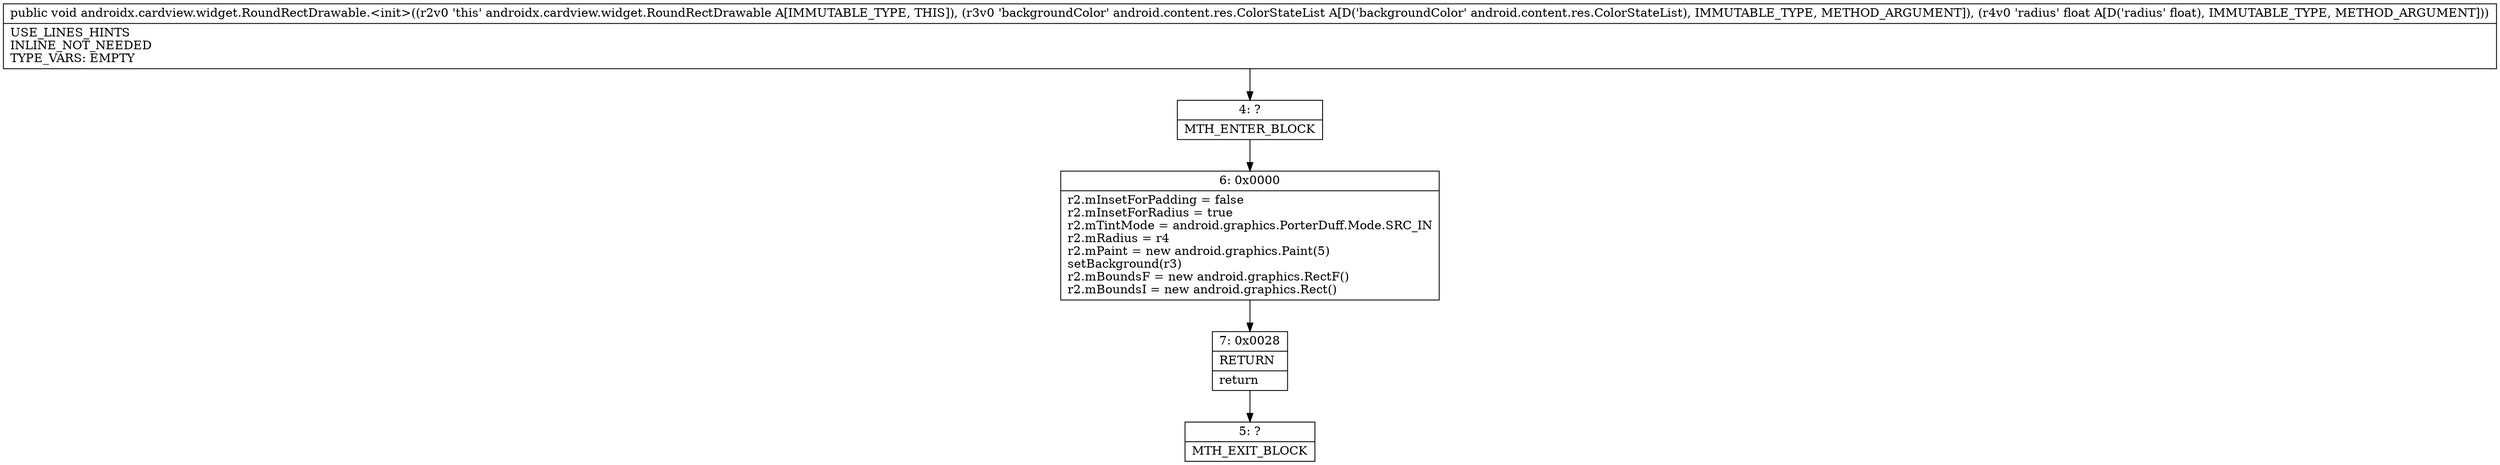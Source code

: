 digraph "CFG forandroidx.cardview.widget.RoundRectDrawable.\<init\>(Landroid\/content\/res\/ColorStateList;F)V" {
Node_4 [shape=record,label="{4\:\ ?|MTH_ENTER_BLOCK\l}"];
Node_6 [shape=record,label="{6\:\ 0x0000|r2.mInsetForPadding = false\lr2.mInsetForRadius = true\lr2.mTintMode = android.graphics.PorterDuff.Mode.SRC_IN\lr2.mRadius = r4\lr2.mPaint = new android.graphics.Paint(5)\lsetBackground(r3)\lr2.mBoundsF = new android.graphics.RectF()\lr2.mBoundsI = new android.graphics.Rect()\l}"];
Node_7 [shape=record,label="{7\:\ 0x0028|RETURN\l|return\l}"];
Node_5 [shape=record,label="{5\:\ ?|MTH_EXIT_BLOCK\l}"];
MethodNode[shape=record,label="{public void androidx.cardview.widget.RoundRectDrawable.\<init\>((r2v0 'this' androidx.cardview.widget.RoundRectDrawable A[IMMUTABLE_TYPE, THIS]), (r3v0 'backgroundColor' android.content.res.ColorStateList A[D('backgroundColor' android.content.res.ColorStateList), IMMUTABLE_TYPE, METHOD_ARGUMENT]), (r4v0 'radius' float A[D('radius' float), IMMUTABLE_TYPE, METHOD_ARGUMENT]))  | USE_LINES_HINTS\lINLINE_NOT_NEEDED\lTYPE_VARS: EMPTY\l}"];
MethodNode -> Node_4;Node_4 -> Node_6;
Node_6 -> Node_7;
Node_7 -> Node_5;
}

